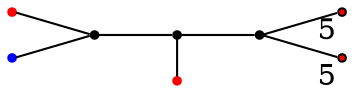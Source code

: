 graph diagram {
node [shape=point,color=black];
rankdir = LR;
subgraph subdiagram {
2 -- 1 -- 3;
}
{7,8} -- 2;
{rank=same;1 -- 4};
3 -- {6,5}
4 [color=red];
5 [fillcolor=red,xlabel=5];
6 [fillcolor=red,xlabel=5];
7 [color=red];
8 [color=blue];
}
